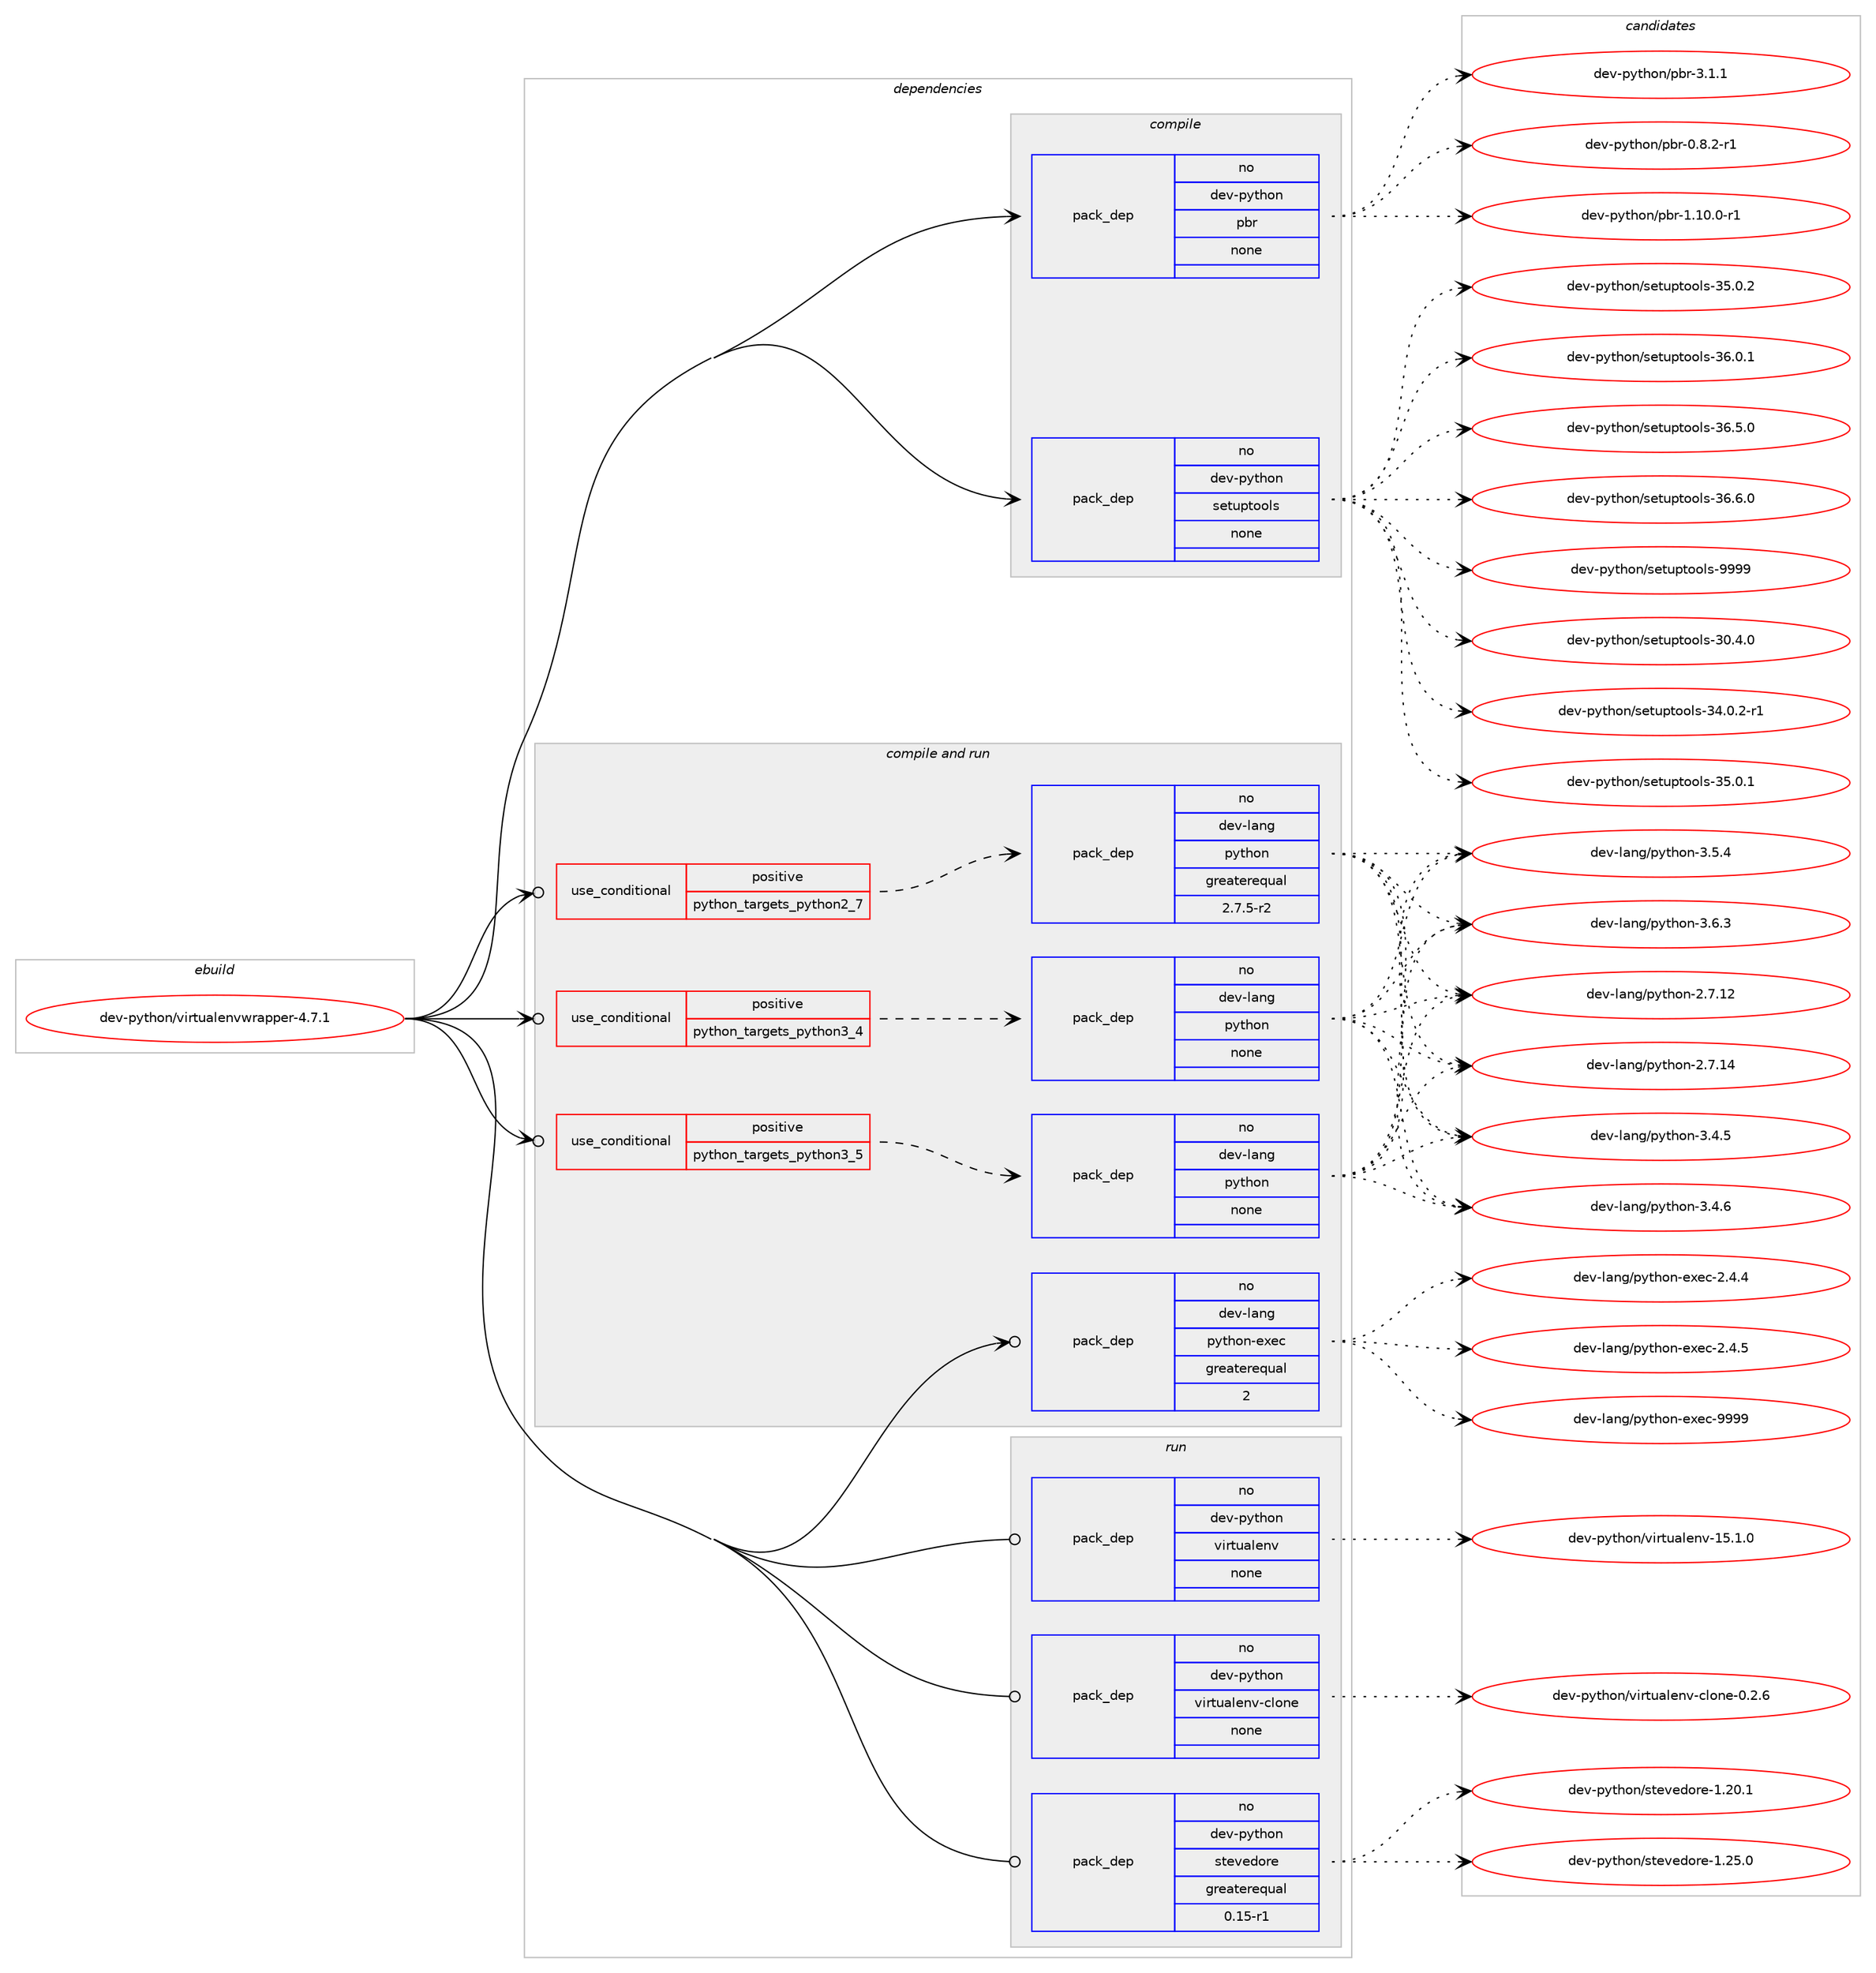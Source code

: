 digraph prolog {

# *************
# Graph options
# *************

newrank=true;
concentrate=true;
compound=true;
graph [rankdir=LR,fontname=Helvetica,fontsize=10,ranksep=1.5];#, ranksep=2.5, nodesep=0.2];
edge  [arrowhead=vee];
node  [fontname=Helvetica,fontsize=10];

# **********
# The ebuild
# **********

subgraph cluster_leftcol {
color=gray;
rank=same;
label=<<i>ebuild</i>>;
id [label="dev-python/virtualenvwrapper-4.7.1", color=red, width=4, href="../dev-python/virtualenvwrapper-4.7.1.svg"];
}

# ****************
# The dependencies
# ****************

subgraph cluster_midcol {
color=gray;
label=<<i>dependencies</i>>;
subgraph cluster_compile {
fillcolor="#eeeeee";
style=filled;
label=<<i>compile</i>>;
subgraph pack145536 {
dependency193000 [label=<<TABLE BORDER="0" CELLBORDER="1" CELLSPACING="0" CELLPADDING="4" WIDTH="220"><TR><TD ROWSPAN="6" CELLPADDING="30">pack_dep</TD></TR><TR><TD WIDTH="110">no</TD></TR><TR><TD>dev-python</TD></TR><TR><TD>pbr</TD></TR><TR><TD>none</TD></TR><TR><TD></TD></TR></TABLE>>, shape=none, color=blue];
}
id:e -> dependency193000:w [weight=20,style="solid",arrowhead="vee"];
subgraph pack145537 {
dependency193001 [label=<<TABLE BORDER="0" CELLBORDER="1" CELLSPACING="0" CELLPADDING="4" WIDTH="220"><TR><TD ROWSPAN="6" CELLPADDING="30">pack_dep</TD></TR><TR><TD WIDTH="110">no</TD></TR><TR><TD>dev-python</TD></TR><TR><TD>setuptools</TD></TR><TR><TD>none</TD></TR><TR><TD></TD></TR></TABLE>>, shape=none, color=blue];
}
id:e -> dependency193001:w [weight=20,style="solid",arrowhead="vee"];
}
subgraph cluster_compileandrun {
fillcolor="#eeeeee";
style=filled;
label=<<i>compile and run</i>>;
subgraph cond43502 {
dependency193002 [label=<<TABLE BORDER="0" CELLBORDER="1" CELLSPACING="0" CELLPADDING="4"><TR><TD ROWSPAN="3" CELLPADDING="10">use_conditional</TD></TR><TR><TD>positive</TD></TR><TR><TD>python_targets_python2_7</TD></TR></TABLE>>, shape=none, color=red];
subgraph pack145538 {
dependency193003 [label=<<TABLE BORDER="0" CELLBORDER="1" CELLSPACING="0" CELLPADDING="4" WIDTH="220"><TR><TD ROWSPAN="6" CELLPADDING="30">pack_dep</TD></TR><TR><TD WIDTH="110">no</TD></TR><TR><TD>dev-lang</TD></TR><TR><TD>python</TD></TR><TR><TD>greaterequal</TD></TR><TR><TD>2.7.5-r2</TD></TR></TABLE>>, shape=none, color=blue];
}
dependency193002:e -> dependency193003:w [weight=20,style="dashed",arrowhead="vee"];
}
id:e -> dependency193002:w [weight=20,style="solid",arrowhead="odotvee"];
subgraph cond43503 {
dependency193004 [label=<<TABLE BORDER="0" CELLBORDER="1" CELLSPACING="0" CELLPADDING="4"><TR><TD ROWSPAN="3" CELLPADDING="10">use_conditional</TD></TR><TR><TD>positive</TD></TR><TR><TD>python_targets_python3_4</TD></TR></TABLE>>, shape=none, color=red];
subgraph pack145539 {
dependency193005 [label=<<TABLE BORDER="0" CELLBORDER="1" CELLSPACING="0" CELLPADDING="4" WIDTH="220"><TR><TD ROWSPAN="6" CELLPADDING="30">pack_dep</TD></TR><TR><TD WIDTH="110">no</TD></TR><TR><TD>dev-lang</TD></TR><TR><TD>python</TD></TR><TR><TD>none</TD></TR><TR><TD></TD></TR></TABLE>>, shape=none, color=blue];
}
dependency193004:e -> dependency193005:w [weight=20,style="dashed",arrowhead="vee"];
}
id:e -> dependency193004:w [weight=20,style="solid",arrowhead="odotvee"];
subgraph cond43504 {
dependency193006 [label=<<TABLE BORDER="0" CELLBORDER="1" CELLSPACING="0" CELLPADDING="4"><TR><TD ROWSPAN="3" CELLPADDING="10">use_conditional</TD></TR><TR><TD>positive</TD></TR><TR><TD>python_targets_python3_5</TD></TR></TABLE>>, shape=none, color=red];
subgraph pack145540 {
dependency193007 [label=<<TABLE BORDER="0" CELLBORDER="1" CELLSPACING="0" CELLPADDING="4" WIDTH="220"><TR><TD ROWSPAN="6" CELLPADDING="30">pack_dep</TD></TR><TR><TD WIDTH="110">no</TD></TR><TR><TD>dev-lang</TD></TR><TR><TD>python</TD></TR><TR><TD>none</TD></TR><TR><TD></TD></TR></TABLE>>, shape=none, color=blue];
}
dependency193006:e -> dependency193007:w [weight=20,style="dashed",arrowhead="vee"];
}
id:e -> dependency193006:w [weight=20,style="solid",arrowhead="odotvee"];
subgraph pack145541 {
dependency193008 [label=<<TABLE BORDER="0" CELLBORDER="1" CELLSPACING="0" CELLPADDING="4" WIDTH="220"><TR><TD ROWSPAN="6" CELLPADDING="30">pack_dep</TD></TR><TR><TD WIDTH="110">no</TD></TR><TR><TD>dev-lang</TD></TR><TR><TD>python-exec</TD></TR><TR><TD>greaterequal</TD></TR><TR><TD>2</TD></TR></TABLE>>, shape=none, color=blue];
}
id:e -> dependency193008:w [weight=20,style="solid",arrowhead="odotvee"];
}
subgraph cluster_run {
fillcolor="#eeeeee";
style=filled;
label=<<i>run</i>>;
subgraph pack145542 {
dependency193009 [label=<<TABLE BORDER="0" CELLBORDER="1" CELLSPACING="0" CELLPADDING="4" WIDTH="220"><TR><TD ROWSPAN="6" CELLPADDING="30">pack_dep</TD></TR><TR><TD WIDTH="110">no</TD></TR><TR><TD>dev-python</TD></TR><TR><TD>stevedore</TD></TR><TR><TD>greaterequal</TD></TR><TR><TD>0.15-r1</TD></TR></TABLE>>, shape=none, color=blue];
}
id:e -> dependency193009:w [weight=20,style="solid",arrowhead="odot"];
subgraph pack145543 {
dependency193010 [label=<<TABLE BORDER="0" CELLBORDER="1" CELLSPACING="0" CELLPADDING="4" WIDTH="220"><TR><TD ROWSPAN="6" CELLPADDING="30">pack_dep</TD></TR><TR><TD WIDTH="110">no</TD></TR><TR><TD>dev-python</TD></TR><TR><TD>virtualenv</TD></TR><TR><TD>none</TD></TR><TR><TD></TD></TR></TABLE>>, shape=none, color=blue];
}
id:e -> dependency193010:w [weight=20,style="solid",arrowhead="odot"];
subgraph pack145544 {
dependency193011 [label=<<TABLE BORDER="0" CELLBORDER="1" CELLSPACING="0" CELLPADDING="4" WIDTH="220"><TR><TD ROWSPAN="6" CELLPADDING="30">pack_dep</TD></TR><TR><TD WIDTH="110">no</TD></TR><TR><TD>dev-python</TD></TR><TR><TD>virtualenv-clone</TD></TR><TR><TD>none</TD></TR><TR><TD></TD></TR></TABLE>>, shape=none, color=blue];
}
id:e -> dependency193011:w [weight=20,style="solid",arrowhead="odot"];
}
}

# **************
# The candidates
# **************

subgraph cluster_choices {
rank=same;
color=gray;
label=<<i>candidates</i>>;

subgraph choice145536 {
color=black;
nodesep=1;
choice1001011184511212111610411111047112981144548465646504511449 [label="dev-python/pbr-0.8.2-r1", color=red, width=4,href="../dev-python/pbr-0.8.2-r1.svg"];
choice100101118451121211161041111104711298114454946494846484511449 [label="dev-python/pbr-1.10.0-r1", color=red, width=4,href="../dev-python/pbr-1.10.0-r1.svg"];
choice100101118451121211161041111104711298114455146494649 [label="dev-python/pbr-3.1.1", color=red, width=4,href="../dev-python/pbr-3.1.1.svg"];
dependency193000:e -> choice1001011184511212111610411111047112981144548465646504511449:w [style=dotted,weight="100"];
dependency193000:e -> choice100101118451121211161041111104711298114454946494846484511449:w [style=dotted,weight="100"];
dependency193000:e -> choice100101118451121211161041111104711298114455146494649:w [style=dotted,weight="100"];
}
subgraph choice145537 {
color=black;
nodesep=1;
choice100101118451121211161041111104711510111611711211611111110811545514846524648 [label="dev-python/setuptools-30.4.0", color=red, width=4,href="../dev-python/setuptools-30.4.0.svg"];
choice1001011184511212111610411111047115101116117112116111111108115455152464846504511449 [label="dev-python/setuptools-34.0.2-r1", color=red, width=4,href="../dev-python/setuptools-34.0.2-r1.svg"];
choice100101118451121211161041111104711510111611711211611111110811545515346484649 [label="dev-python/setuptools-35.0.1", color=red, width=4,href="../dev-python/setuptools-35.0.1.svg"];
choice100101118451121211161041111104711510111611711211611111110811545515346484650 [label="dev-python/setuptools-35.0.2", color=red, width=4,href="../dev-python/setuptools-35.0.2.svg"];
choice100101118451121211161041111104711510111611711211611111110811545515446484649 [label="dev-python/setuptools-36.0.1", color=red, width=4,href="../dev-python/setuptools-36.0.1.svg"];
choice100101118451121211161041111104711510111611711211611111110811545515446534648 [label="dev-python/setuptools-36.5.0", color=red, width=4,href="../dev-python/setuptools-36.5.0.svg"];
choice100101118451121211161041111104711510111611711211611111110811545515446544648 [label="dev-python/setuptools-36.6.0", color=red, width=4,href="../dev-python/setuptools-36.6.0.svg"];
choice10010111845112121116104111110471151011161171121161111111081154557575757 [label="dev-python/setuptools-9999", color=red, width=4,href="../dev-python/setuptools-9999.svg"];
dependency193001:e -> choice100101118451121211161041111104711510111611711211611111110811545514846524648:w [style=dotted,weight="100"];
dependency193001:e -> choice1001011184511212111610411111047115101116117112116111111108115455152464846504511449:w [style=dotted,weight="100"];
dependency193001:e -> choice100101118451121211161041111104711510111611711211611111110811545515346484649:w [style=dotted,weight="100"];
dependency193001:e -> choice100101118451121211161041111104711510111611711211611111110811545515346484650:w [style=dotted,weight="100"];
dependency193001:e -> choice100101118451121211161041111104711510111611711211611111110811545515446484649:w [style=dotted,weight="100"];
dependency193001:e -> choice100101118451121211161041111104711510111611711211611111110811545515446534648:w [style=dotted,weight="100"];
dependency193001:e -> choice100101118451121211161041111104711510111611711211611111110811545515446544648:w [style=dotted,weight="100"];
dependency193001:e -> choice10010111845112121116104111110471151011161171121161111111081154557575757:w [style=dotted,weight="100"];
}
subgraph choice145538 {
color=black;
nodesep=1;
choice10010111845108971101034711212111610411111045504655464950 [label="dev-lang/python-2.7.12", color=red, width=4,href="../dev-lang/python-2.7.12.svg"];
choice10010111845108971101034711212111610411111045504655464952 [label="dev-lang/python-2.7.14", color=red, width=4,href="../dev-lang/python-2.7.14.svg"];
choice100101118451089711010347112121116104111110455146524653 [label="dev-lang/python-3.4.5", color=red, width=4,href="../dev-lang/python-3.4.5.svg"];
choice100101118451089711010347112121116104111110455146524654 [label="dev-lang/python-3.4.6", color=red, width=4,href="../dev-lang/python-3.4.6.svg"];
choice100101118451089711010347112121116104111110455146534652 [label="dev-lang/python-3.5.4", color=red, width=4,href="../dev-lang/python-3.5.4.svg"];
choice100101118451089711010347112121116104111110455146544651 [label="dev-lang/python-3.6.3", color=red, width=4,href="../dev-lang/python-3.6.3.svg"];
dependency193003:e -> choice10010111845108971101034711212111610411111045504655464950:w [style=dotted,weight="100"];
dependency193003:e -> choice10010111845108971101034711212111610411111045504655464952:w [style=dotted,weight="100"];
dependency193003:e -> choice100101118451089711010347112121116104111110455146524653:w [style=dotted,weight="100"];
dependency193003:e -> choice100101118451089711010347112121116104111110455146524654:w [style=dotted,weight="100"];
dependency193003:e -> choice100101118451089711010347112121116104111110455146534652:w [style=dotted,weight="100"];
dependency193003:e -> choice100101118451089711010347112121116104111110455146544651:w [style=dotted,weight="100"];
}
subgraph choice145539 {
color=black;
nodesep=1;
choice10010111845108971101034711212111610411111045504655464950 [label="dev-lang/python-2.7.12", color=red, width=4,href="../dev-lang/python-2.7.12.svg"];
choice10010111845108971101034711212111610411111045504655464952 [label="dev-lang/python-2.7.14", color=red, width=4,href="../dev-lang/python-2.7.14.svg"];
choice100101118451089711010347112121116104111110455146524653 [label="dev-lang/python-3.4.5", color=red, width=4,href="../dev-lang/python-3.4.5.svg"];
choice100101118451089711010347112121116104111110455146524654 [label="dev-lang/python-3.4.6", color=red, width=4,href="../dev-lang/python-3.4.6.svg"];
choice100101118451089711010347112121116104111110455146534652 [label="dev-lang/python-3.5.4", color=red, width=4,href="../dev-lang/python-3.5.4.svg"];
choice100101118451089711010347112121116104111110455146544651 [label="dev-lang/python-3.6.3", color=red, width=4,href="../dev-lang/python-3.6.3.svg"];
dependency193005:e -> choice10010111845108971101034711212111610411111045504655464950:w [style=dotted,weight="100"];
dependency193005:e -> choice10010111845108971101034711212111610411111045504655464952:w [style=dotted,weight="100"];
dependency193005:e -> choice100101118451089711010347112121116104111110455146524653:w [style=dotted,weight="100"];
dependency193005:e -> choice100101118451089711010347112121116104111110455146524654:w [style=dotted,weight="100"];
dependency193005:e -> choice100101118451089711010347112121116104111110455146534652:w [style=dotted,weight="100"];
dependency193005:e -> choice100101118451089711010347112121116104111110455146544651:w [style=dotted,weight="100"];
}
subgraph choice145540 {
color=black;
nodesep=1;
choice10010111845108971101034711212111610411111045504655464950 [label="dev-lang/python-2.7.12", color=red, width=4,href="../dev-lang/python-2.7.12.svg"];
choice10010111845108971101034711212111610411111045504655464952 [label="dev-lang/python-2.7.14", color=red, width=4,href="../dev-lang/python-2.7.14.svg"];
choice100101118451089711010347112121116104111110455146524653 [label="dev-lang/python-3.4.5", color=red, width=4,href="../dev-lang/python-3.4.5.svg"];
choice100101118451089711010347112121116104111110455146524654 [label="dev-lang/python-3.4.6", color=red, width=4,href="../dev-lang/python-3.4.6.svg"];
choice100101118451089711010347112121116104111110455146534652 [label="dev-lang/python-3.5.4", color=red, width=4,href="../dev-lang/python-3.5.4.svg"];
choice100101118451089711010347112121116104111110455146544651 [label="dev-lang/python-3.6.3", color=red, width=4,href="../dev-lang/python-3.6.3.svg"];
dependency193007:e -> choice10010111845108971101034711212111610411111045504655464950:w [style=dotted,weight="100"];
dependency193007:e -> choice10010111845108971101034711212111610411111045504655464952:w [style=dotted,weight="100"];
dependency193007:e -> choice100101118451089711010347112121116104111110455146524653:w [style=dotted,weight="100"];
dependency193007:e -> choice100101118451089711010347112121116104111110455146524654:w [style=dotted,weight="100"];
dependency193007:e -> choice100101118451089711010347112121116104111110455146534652:w [style=dotted,weight="100"];
dependency193007:e -> choice100101118451089711010347112121116104111110455146544651:w [style=dotted,weight="100"];
}
subgraph choice145541 {
color=black;
nodesep=1;
choice1001011184510897110103471121211161041111104510112010199455046524652 [label="dev-lang/python-exec-2.4.4", color=red, width=4,href="../dev-lang/python-exec-2.4.4.svg"];
choice1001011184510897110103471121211161041111104510112010199455046524653 [label="dev-lang/python-exec-2.4.5", color=red, width=4,href="../dev-lang/python-exec-2.4.5.svg"];
choice10010111845108971101034711212111610411111045101120101994557575757 [label="dev-lang/python-exec-9999", color=red, width=4,href="../dev-lang/python-exec-9999.svg"];
dependency193008:e -> choice1001011184510897110103471121211161041111104510112010199455046524652:w [style=dotted,weight="100"];
dependency193008:e -> choice1001011184510897110103471121211161041111104510112010199455046524653:w [style=dotted,weight="100"];
dependency193008:e -> choice10010111845108971101034711212111610411111045101120101994557575757:w [style=dotted,weight="100"];
}
subgraph choice145542 {
color=black;
nodesep=1;
choice100101118451121211161041111104711511610111810110011111410145494650484649 [label="dev-python/stevedore-1.20.1", color=red, width=4,href="../dev-python/stevedore-1.20.1.svg"];
choice100101118451121211161041111104711511610111810110011111410145494650534648 [label="dev-python/stevedore-1.25.0", color=red, width=4,href="../dev-python/stevedore-1.25.0.svg"];
dependency193009:e -> choice100101118451121211161041111104711511610111810110011111410145494650484649:w [style=dotted,weight="100"];
dependency193009:e -> choice100101118451121211161041111104711511610111810110011111410145494650534648:w [style=dotted,weight="100"];
}
subgraph choice145543 {
color=black;
nodesep=1;
choice10010111845112121116104111110471181051141161179710810111011845495346494648 [label="dev-python/virtualenv-15.1.0", color=red, width=4,href="../dev-python/virtualenv-15.1.0.svg"];
dependency193010:e -> choice10010111845112121116104111110471181051141161179710810111011845495346494648:w [style=dotted,weight="100"];
}
subgraph choice145544 {
color=black;
nodesep=1;
choice1001011184511212111610411111047118105114116117971081011101184599108111110101454846504654 [label="dev-python/virtualenv-clone-0.2.6", color=red, width=4,href="../dev-python/virtualenv-clone-0.2.6.svg"];
dependency193011:e -> choice1001011184511212111610411111047118105114116117971081011101184599108111110101454846504654:w [style=dotted,weight="100"];
}
}

}
